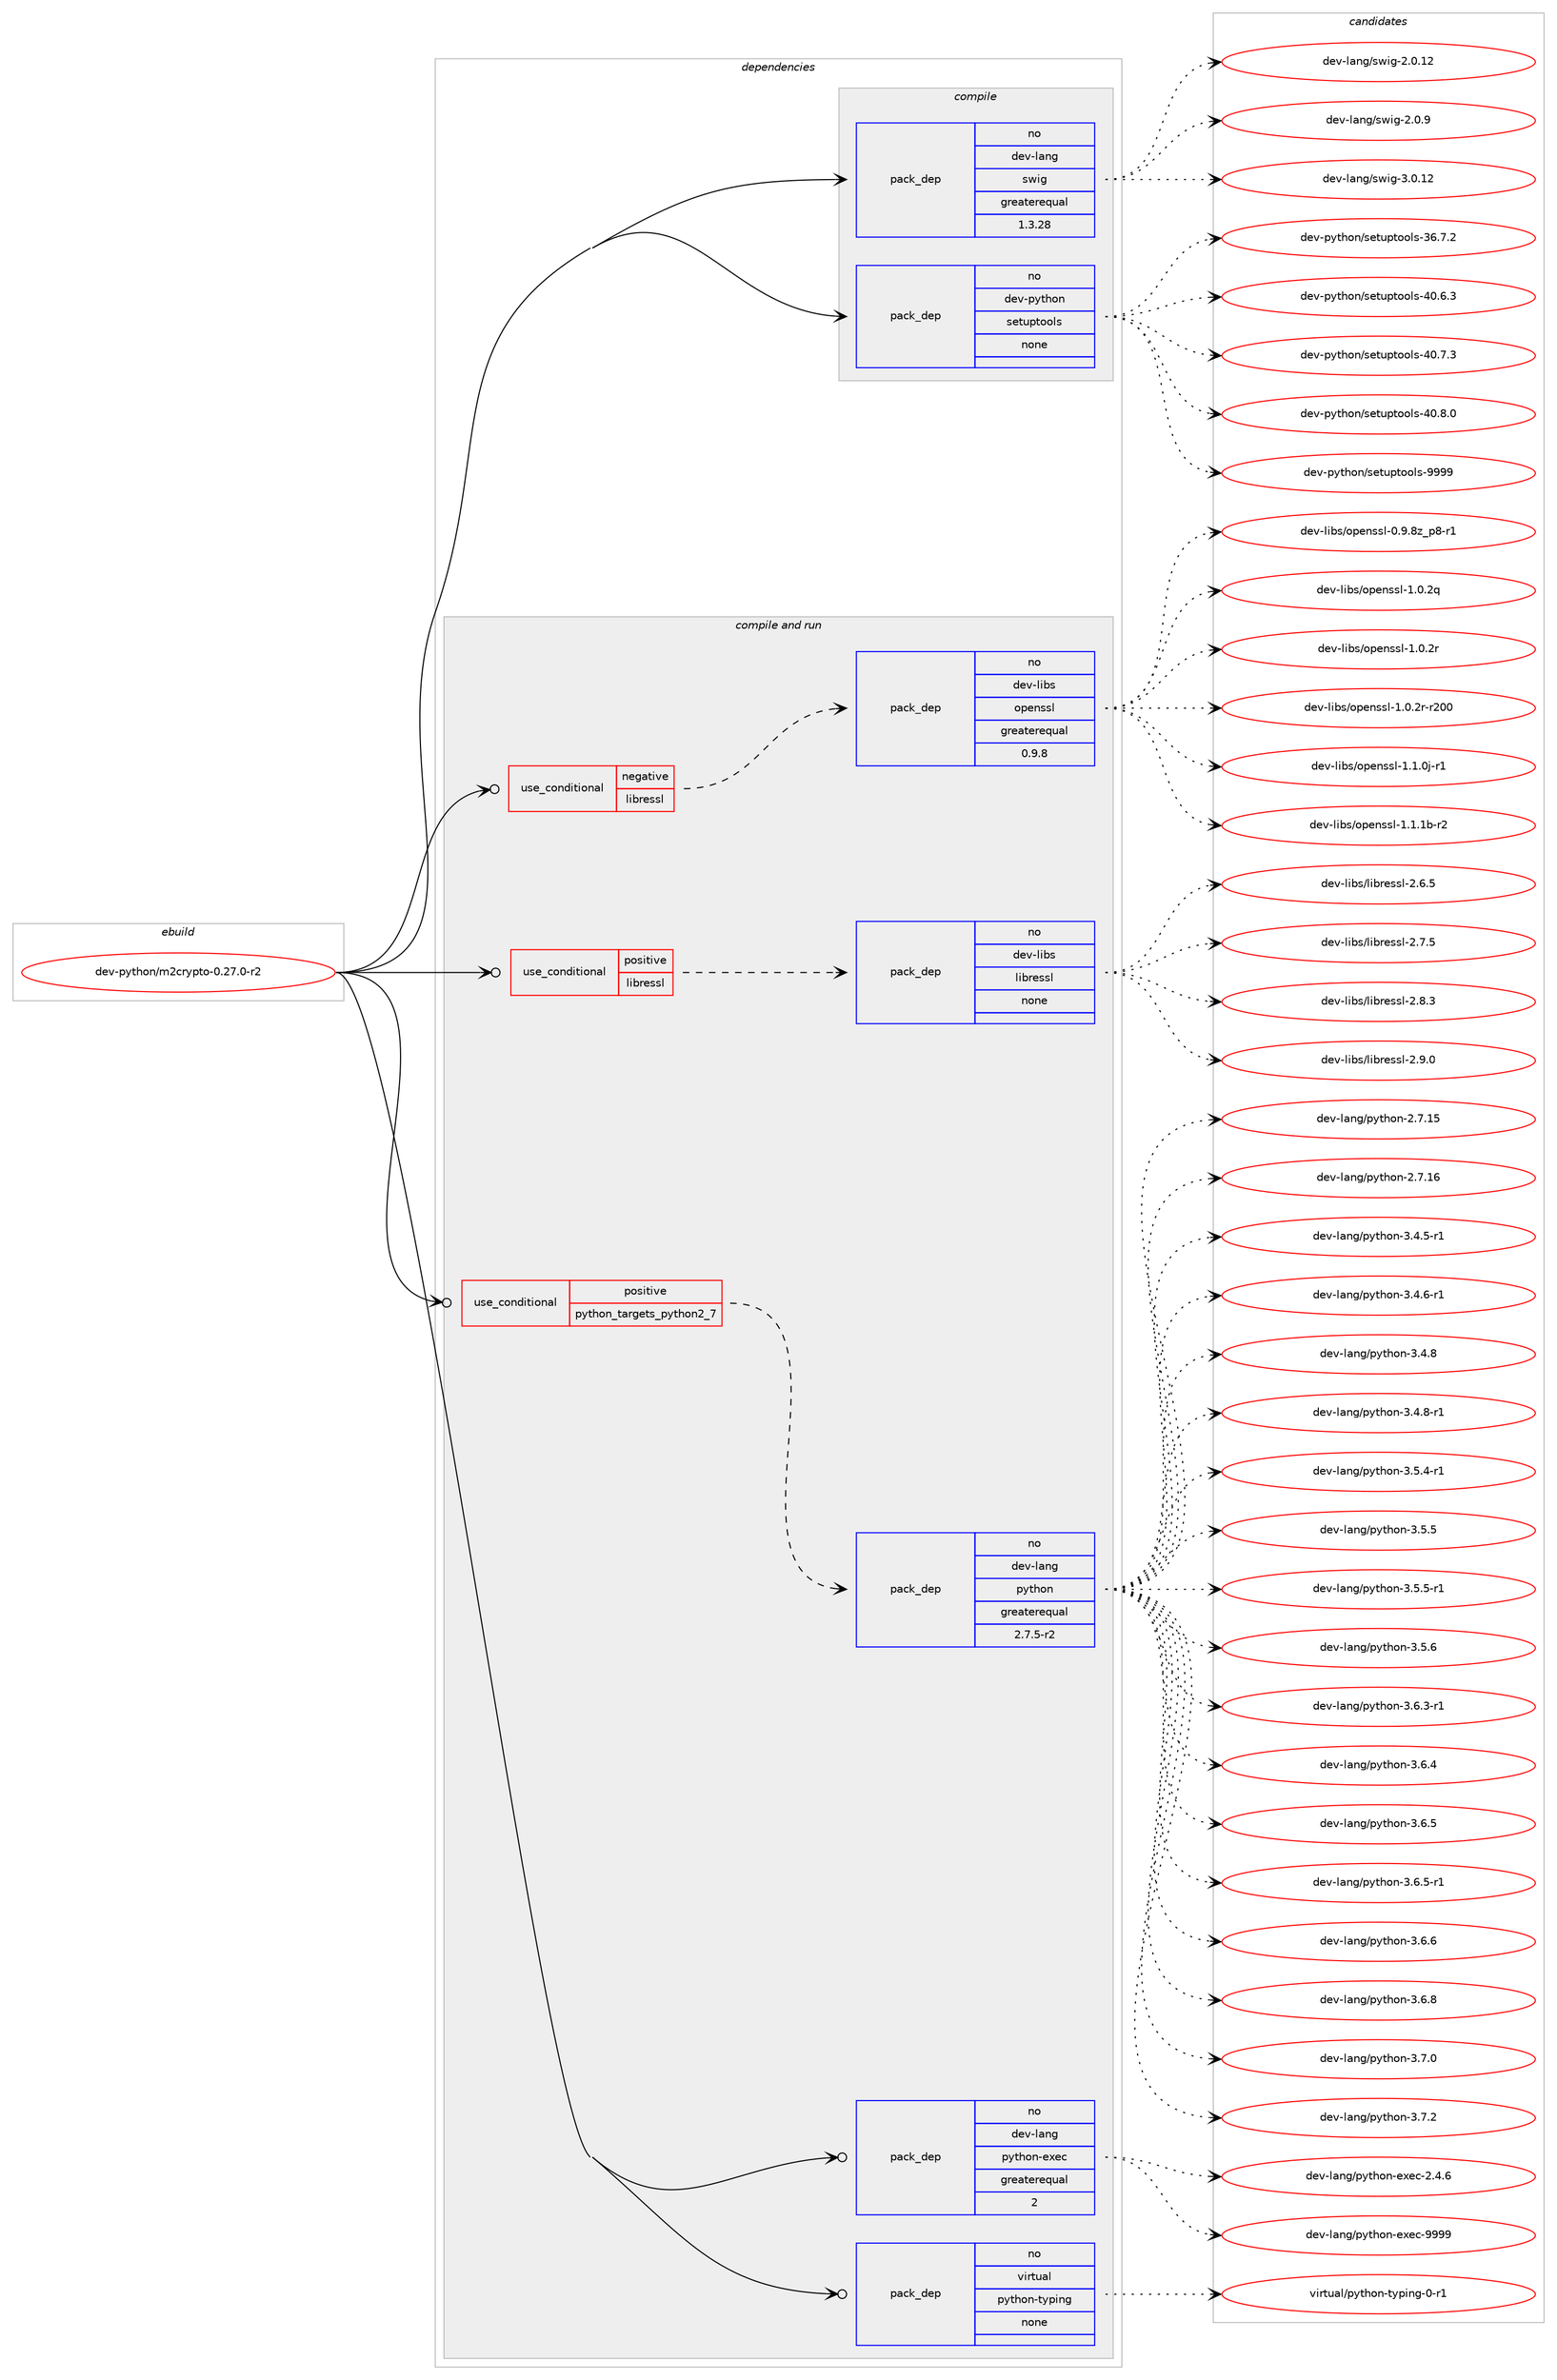 digraph prolog {

# *************
# Graph options
# *************

newrank=true;
concentrate=true;
compound=true;
graph [rankdir=LR,fontname=Helvetica,fontsize=10,ranksep=1.5];#, ranksep=2.5, nodesep=0.2];
edge  [arrowhead=vee];
node  [fontname=Helvetica,fontsize=10];

# **********
# The ebuild
# **********

subgraph cluster_leftcol {
color=gray;
rank=same;
label=<<i>ebuild</i>>;
id [label="dev-python/m2crypto-0.27.0-r2", color=red, width=4, href="../dev-python/m2crypto-0.27.0-r2.svg"];
}

# ****************
# The dependencies
# ****************

subgraph cluster_midcol {
color=gray;
label=<<i>dependencies</i>>;
subgraph cluster_compile {
fillcolor="#eeeeee";
style=filled;
label=<<i>compile</i>>;
subgraph pack1017429 {
dependency1417841 [label=<<TABLE BORDER="0" CELLBORDER="1" CELLSPACING="0" CELLPADDING="4" WIDTH="220"><TR><TD ROWSPAN="6" CELLPADDING="30">pack_dep</TD></TR><TR><TD WIDTH="110">no</TD></TR><TR><TD>dev-lang</TD></TR><TR><TD>swig</TD></TR><TR><TD>greaterequal</TD></TR><TR><TD>1.3.28</TD></TR></TABLE>>, shape=none, color=blue];
}
id:e -> dependency1417841:w [weight=20,style="solid",arrowhead="vee"];
subgraph pack1017430 {
dependency1417842 [label=<<TABLE BORDER="0" CELLBORDER="1" CELLSPACING="0" CELLPADDING="4" WIDTH="220"><TR><TD ROWSPAN="6" CELLPADDING="30">pack_dep</TD></TR><TR><TD WIDTH="110">no</TD></TR><TR><TD>dev-python</TD></TR><TR><TD>setuptools</TD></TR><TR><TD>none</TD></TR><TR><TD></TD></TR></TABLE>>, shape=none, color=blue];
}
id:e -> dependency1417842:w [weight=20,style="solid",arrowhead="vee"];
}
subgraph cluster_compileandrun {
fillcolor="#eeeeee";
style=filled;
label=<<i>compile and run</i>>;
subgraph cond377139 {
dependency1417843 [label=<<TABLE BORDER="0" CELLBORDER="1" CELLSPACING="0" CELLPADDING="4"><TR><TD ROWSPAN="3" CELLPADDING="10">use_conditional</TD></TR><TR><TD>negative</TD></TR><TR><TD>libressl</TD></TR></TABLE>>, shape=none, color=red];
subgraph pack1017431 {
dependency1417844 [label=<<TABLE BORDER="0" CELLBORDER="1" CELLSPACING="0" CELLPADDING="4" WIDTH="220"><TR><TD ROWSPAN="6" CELLPADDING="30">pack_dep</TD></TR><TR><TD WIDTH="110">no</TD></TR><TR><TD>dev-libs</TD></TR><TR><TD>openssl</TD></TR><TR><TD>greaterequal</TD></TR><TR><TD>0.9.8</TD></TR></TABLE>>, shape=none, color=blue];
}
dependency1417843:e -> dependency1417844:w [weight=20,style="dashed",arrowhead="vee"];
}
id:e -> dependency1417843:w [weight=20,style="solid",arrowhead="odotvee"];
subgraph cond377140 {
dependency1417845 [label=<<TABLE BORDER="0" CELLBORDER="1" CELLSPACING="0" CELLPADDING="4"><TR><TD ROWSPAN="3" CELLPADDING="10">use_conditional</TD></TR><TR><TD>positive</TD></TR><TR><TD>libressl</TD></TR></TABLE>>, shape=none, color=red];
subgraph pack1017432 {
dependency1417846 [label=<<TABLE BORDER="0" CELLBORDER="1" CELLSPACING="0" CELLPADDING="4" WIDTH="220"><TR><TD ROWSPAN="6" CELLPADDING="30">pack_dep</TD></TR><TR><TD WIDTH="110">no</TD></TR><TR><TD>dev-libs</TD></TR><TR><TD>libressl</TD></TR><TR><TD>none</TD></TR><TR><TD></TD></TR></TABLE>>, shape=none, color=blue];
}
dependency1417845:e -> dependency1417846:w [weight=20,style="dashed",arrowhead="vee"];
}
id:e -> dependency1417845:w [weight=20,style="solid",arrowhead="odotvee"];
subgraph cond377141 {
dependency1417847 [label=<<TABLE BORDER="0" CELLBORDER="1" CELLSPACING="0" CELLPADDING="4"><TR><TD ROWSPAN="3" CELLPADDING="10">use_conditional</TD></TR><TR><TD>positive</TD></TR><TR><TD>python_targets_python2_7</TD></TR></TABLE>>, shape=none, color=red];
subgraph pack1017433 {
dependency1417848 [label=<<TABLE BORDER="0" CELLBORDER="1" CELLSPACING="0" CELLPADDING="4" WIDTH="220"><TR><TD ROWSPAN="6" CELLPADDING="30">pack_dep</TD></TR><TR><TD WIDTH="110">no</TD></TR><TR><TD>dev-lang</TD></TR><TR><TD>python</TD></TR><TR><TD>greaterequal</TD></TR><TR><TD>2.7.5-r2</TD></TR></TABLE>>, shape=none, color=blue];
}
dependency1417847:e -> dependency1417848:w [weight=20,style="dashed",arrowhead="vee"];
}
id:e -> dependency1417847:w [weight=20,style="solid",arrowhead="odotvee"];
subgraph pack1017434 {
dependency1417849 [label=<<TABLE BORDER="0" CELLBORDER="1" CELLSPACING="0" CELLPADDING="4" WIDTH="220"><TR><TD ROWSPAN="6" CELLPADDING="30">pack_dep</TD></TR><TR><TD WIDTH="110">no</TD></TR><TR><TD>dev-lang</TD></TR><TR><TD>python-exec</TD></TR><TR><TD>greaterequal</TD></TR><TR><TD>2</TD></TR></TABLE>>, shape=none, color=blue];
}
id:e -> dependency1417849:w [weight=20,style="solid",arrowhead="odotvee"];
subgraph pack1017435 {
dependency1417850 [label=<<TABLE BORDER="0" CELLBORDER="1" CELLSPACING="0" CELLPADDING="4" WIDTH="220"><TR><TD ROWSPAN="6" CELLPADDING="30">pack_dep</TD></TR><TR><TD WIDTH="110">no</TD></TR><TR><TD>virtual</TD></TR><TR><TD>python-typing</TD></TR><TR><TD>none</TD></TR><TR><TD></TD></TR></TABLE>>, shape=none, color=blue];
}
id:e -> dependency1417850:w [weight=20,style="solid",arrowhead="odotvee"];
}
subgraph cluster_run {
fillcolor="#eeeeee";
style=filled;
label=<<i>run</i>>;
}
}

# **************
# The candidates
# **************

subgraph cluster_choices {
rank=same;
color=gray;
label=<<i>candidates</i>>;

subgraph choice1017429 {
color=black;
nodesep=1;
choice10010111845108971101034711511910510345504648464950 [label="dev-lang/swig-2.0.12", color=red, width=4,href="../dev-lang/swig-2.0.12.svg"];
choice100101118451089711010347115119105103455046484657 [label="dev-lang/swig-2.0.9", color=red, width=4,href="../dev-lang/swig-2.0.9.svg"];
choice10010111845108971101034711511910510345514648464950 [label="dev-lang/swig-3.0.12", color=red, width=4,href="../dev-lang/swig-3.0.12.svg"];
dependency1417841:e -> choice10010111845108971101034711511910510345504648464950:w [style=dotted,weight="100"];
dependency1417841:e -> choice100101118451089711010347115119105103455046484657:w [style=dotted,weight="100"];
dependency1417841:e -> choice10010111845108971101034711511910510345514648464950:w [style=dotted,weight="100"];
}
subgraph choice1017430 {
color=black;
nodesep=1;
choice100101118451121211161041111104711510111611711211611111110811545515446554650 [label="dev-python/setuptools-36.7.2", color=red, width=4,href="../dev-python/setuptools-36.7.2.svg"];
choice100101118451121211161041111104711510111611711211611111110811545524846544651 [label="dev-python/setuptools-40.6.3", color=red, width=4,href="../dev-python/setuptools-40.6.3.svg"];
choice100101118451121211161041111104711510111611711211611111110811545524846554651 [label="dev-python/setuptools-40.7.3", color=red, width=4,href="../dev-python/setuptools-40.7.3.svg"];
choice100101118451121211161041111104711510111611711211611111110811545524846564648 [label="dev-python/setuptools-40.8.0", color=red, width=4,href="../dev-python/setuptools-40.8.0.svg"];
choice10010111845112121116104111110471151011161171121161111111081154557575757 [label="dev-python/setuptools-9999", color=red, width=4,href="../dev-python/setuptools-9999.svg"];
dependency1417842:e -> choice100101118451121211161041111104711510111611711211611111110811545515446554650:w [style=dotted,weight="100"];
dependency1417842:e -> choice100101118451121211161041111104711510111611711211611111110811545524846544651:w [style=dotted,weight="100"];
dependency1417842:e -> choice100101118451121211161041111104711510111611711211611111110811545524846554651:w [style=dotted,weight="100"];
dependency1417842:e -> choice100101118451121211161041111104711510111611711211611111110811545524846564648:w [style=dotted,weight="100"];
dependency1417842:e -> choice10010111845112121116104111110471151011161171121161111111081154557575757:w [style=dotted,weight="100"];
}
subgraph choice1017431 {
color=black;
nodesep=1;
choice10010111845108105981154711111210111011511510845484657465612295112564511449 [label="dev-libs/openssl-0.9.8z_p8-r1", color=red, width=4,href="../dev-libs/openssl-0.9.8z_p8-r1.svg"];
choice100101118451081059811547111112101110115115108454946484650113 [label="dev-libs/openssl-1.0.2q", color=red, width=4,href="../dev-libs/openssl-1.0.2q.svg"];
choice100101118451081059811547111112101110115115108454946484650114 [label="dev-libs/openssl-1.0.2r", color=red, width=4,href="../dev-libs/openssl-1.0.2r.svg"];
choice10010111845108105981154711111210111011511510845494648465011445114504848 [label="dev-libs/openssl-1.0.2r-r200", color=red, width=4,href="../dev-libs/openssl-1.0.2r-r200.svg"];
choice1001011184510810598115471111121011101151151084549464946481064511449 [label="dev-libs/openssl-1.1.0j-r1", color=red, width=4,href="../dev-libs/openssl-1.1.0j-r1.svg"];
choice100101118451081059811547111112101110115115108454946494649984511450 [label="dev-libs/openssl-1.1.1b-r2", color=red, width=4,href="../dev-libs/openssl-1.1.1b-r2.svg"];
dependency1417844:e -> choice10010111845108105981154711111210111011511510845484657465612295112564511449:w [style=dotted,weight="100"];
dependency1417844:e -> choice100101118451081059811547111112101110115115108454946484650113:w [style=dotted,weight="100"];
dependency1417844:e -> choice100101118451081059811547111112101110115115108454946484650114:w [style=dotted,weight="100"];
dependency1417844:e -> choice10010111845108105981154711111210111011511510845494648465011445114504848:w [style=dotted,weight="100"];
dependency1417844:e -> choice1001011184510810598115471111121011101151151084549464946481064511449:w [style=dotted,weight="100"];
dependency1417844:e -> choice100101118451081059811547111112101110115115108454946494649984511450:w [style=dotted,weight="100"];
}
subgraph choice1017432 {
color=black;
nodesep=1;
choice10010111845108105981154710810598114101115115108455046544653 [label="dev-libs/libressl-2.6.5", color=red, width=4,href="../dev-libs/libressl-2.6.5.svg"];
choice10010111845108105981154710810598114101115115108455046554653 [label="dev-libs/libressl-2.7.5", color=red, width=4,href="../dev-libs/libressl-2.7.5.svg"];
choice10010111845108105981154710810598114101115115108455046564651 [label="dev-libs/libressl-2.8.3", color=red, width=4,href="../dev-libs/libressl-2.8.3.svg"];
choice10010111845108105981154710810598114101115115108455046574648 [label="dev-libs/libressl-2.9.0", color=red, width=4,href="../dev-libs/libressl-2.9.0.svg"];
dependency1417846:e -> choice10010111845108105981154710810598114101115115108455046544653:w [style=dotted,weight="100"];
dependency1417846:e -> choice10010111845108105981154710810598114101115115108455046554653:w [style=dotted,weight="100"];
dependency1417846:e -> choice10010111845108105981154710810598114101115115108455046564651:w [style=dotted,weight="100"];
dependency1417846:e -> choice10010111845108105981154710810598114101115115108455046574648:w [style=dotted,weight="100"];
}
subgraph choice1017433 {
color=black;
nodesep=1;
choice10010111845108971101034711212111610411111045504655464953 [label="dev-lang/python-2.7.15", color=red, width=4,href="../dev-lang/python-2.7.15.svg"];
choice10010111845108971101034711212111610411111045504655464954 [label="dev-lang/python-2.7.16", color=red, width=4,href="../dev-lang/python-2.7.16.svg"];
choice1001011184510897110103471121211161041111104551465246534511449 [label="dev-lang/python-3.4.5-r1", color=red, width=4,href="../dev-lang/python-3.4.5-r1.svg"];
choice1001011184510897110103471121211161041111104551465246544511449 [label="dev-lang/python-3.4.6-r1", color=red, width=4,href="../dev-lang/python-3.4.6-r1.svg"];
choice100101118451089711010347112121116104111110455146524656 [label="dev-lang/python-3.4.8", color=red, width=4,href="../dev-lang/python-3.4.8.svg"];
choice1001011184510897110103471121211161041111104551465246564511449 [label="dev-lang/python-3.4.8-r1", color=red, width=4,href="../dev-lang/python-3.4.8-r1.svg"];
choice1001011184510897110103471121211161041111104551465346524511449 [label="dev-lang/python-3.5.4-r1", color=red, width=4,href="../dev-lang/python-3.5.4-r1.svg"];
choice100101118451089711010347112121116104111110455146534653 [label="dev-lang/python-3.5.5", color=red, width=4,href="../dev-lang/python-3.5.5.svg"];
choice1001011184510897110103471121211161041111104551465346534511449 [label="dev-lang/python-3.5.5-r1", color=red, width=4,href="../dev-lang/python-3.5.5-r1.svg"];
choice100101118451089711010347112121116104111110455146534654 [label="dev-lang/python-3.5.6", color=red, width=4,href="../dev-lang/python-3.5.6.svg"];
choice1001011184510897110103471121211161041111104551465446514511449 [label="dev-lang/python-3.6.3-r1", color=red, width=4,href="../dev-lang/python-3.6.3-r1.svg"];
choice100101118451089711010347112121116104111110455146544652 [label="dev-lang/python-3.6.4", color=red, width=4,href="../dev-lang/python-3.6.4.svg"];
choice100101118451089711010347112121116104111110455146544653 [label="dev-lang/python-3.6.5", color=red, width=4,href="../dev-lang/python-3.6.5.svg"];
choice1001011184510897110103471121211161041111104551465446534511449 [label="dev-lang/python-3.6.5-r1", color=red, width=4,href="../dev-lang/python-3.6.5-r1.svg"];
choice100101118451089711010347112121116104111110455146544654 [label="dev-lang/python-3.6.6", color=red, width=4,href="../dev-lang/python-3.6.6.svg"];
choice100101118451089711010347112121116104111110455146544656 [label="dev-lang/python-3.6.8", color=red, width=4,href="../dev-lang/python-3.6.8.svg"];
choice100101118451089711010347112121116104111110455146554648 [label="dev-lang/python-3.7.0", color=red, width=4,href="../dev-lang/python-3.7.0.svg"];
choice100101118451089711010347112121116104111110455146554650 [label="dev-lang/python-3.7.2", color=red, width=4,href="../dev-lang/python-3.7.2.svg"];
dependency1417848:e -> choice10010111845108971101034711212111610411111045504655464953:w [style=dotted,weight="100"];
dependency1417848:e -> choice10010111845108971101034711212111610411111045504655464954:w [style=dotted,weight="100"];
dependency1417848:e -> choice1001011184510897110103471121211161041111104551465246534511449:w [style=dotted,weight="100"];
dependency1417848:e -> choice1001011184510897110103471121211161041111104551465246544511449:w [style=dotted,weight="100"];
dependency1417848:e -> choice100101118451089711010347112121116104111110455146524656:w [style=dotted,weight="100"];
dependency1417848:e -> choice1001011184510897110103471121211161041111104551465246564511449:w [style=dotted,weight="100"];
dependency1417848:e -> choice1001011184510897110103471121211161041111104551465346524511449:w [style=dotted,weight="100"];
dependency1417848:e -> choice100101118451089711010347112121116104111110455146534653:w [style=dotted,weight="100"];
dependency1417848:e -> choice1001011184510897110103471121211161041111104551465346534511449:w [style=dotted,weight="100"];
dependency1417848:e -> choice100101118451089711010347112121116104111110455146534654:w [style=dotted,weight="100"];
dependency1417848:e -> choice1001011184510897110103471121211161041111104551465446514511449:w [style=dotted,weight="100"];
dependency1417848:e -> choice100101118451089711010347112121116104111110455146544652:w [style=dotted,weight="100"];
dependency1417848:e -> choice100101118451089711010347112121116104111110455146544653:w [style=dotted,weight="100"];
dependency1417848:e -> choice1001011184510897110103471121211161041111104551465446534511449:w [style=dotted,weight="100"];
dependency1417848:e -> choice100101118451089711010347112121116104111110455146544654:w [style=dotted,weight="100"];
dependency1417848:e -> choice100101118451089711010347112121116104111110455146544656:w [style=dotted,weight="100"];
dependency1417848:e -> choice100101118451089711010347112121116104111110455146554648:w [style=dotted,weight="100"];
dependency1417848:e -> choice100101118451089711010347112121116104111110455146554650:w [style=dotted,weight="100"];
}
subgraph choice1017434 {
color=black;
nodesep=1;
choice1001011184510897110103471121211161041111104510112010199455046524654 [label="dev-lang/python-exec-2.4.6", color=red, width=4,href="../dev-lang/python-exec-2.4.6.svg"];
choice10010111845108971101034711212111610411111045101120101994557575757 [label="dev-lang/python-exec-9999", color=red, width=4,href="../dev-lang/python-exec-9999.svg"];
dependency1417849:e -> choice1001011184510897110103471121211161041111104510112010199455046524654:w [style=dotted,weight="100"];
dependency1417849:e -> choice10010111845108971101034711212111610411111045101120101994557575757:w [style=dotted,weight="100"];
}
subgraph choice1017435 {
color=black;
nodesep=1;
choice11810511411611797108471121211161041111104511612111210511010345484511449 [label="virtual/python-typing-0-r1", color=red, width=4,href="../virtual/python-typing-0-r1.svg"];
dependency1417850:e -> choice11810511411611797108471121211161041111104511612111210511010345484511449:w [style=dotted,weight="100"];
}
}

}
